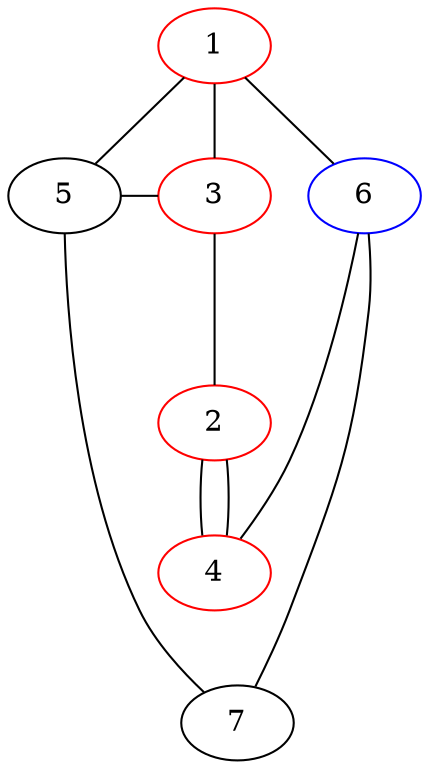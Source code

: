 graph {
  1 -- 6;
  1 -- 3 [weight=3];
  3 -- 2 [weight=3];
  2 -- 4 [weight=2];
  2 -- 4 [weight=2];
  1 -- 5 -- 3;
  6 -- 4 [minlen=3];

  {
    rank="same";
    3;
    5;
    6;

  }


  {
    rank="sink";
    7;

  }

  5 -- 7;
  6 -- 7;
  1 [color="red"];
  2 [color="red"];
  3 [color="red"];
  4 [color="red"];
  6 [color="blue"];

}
